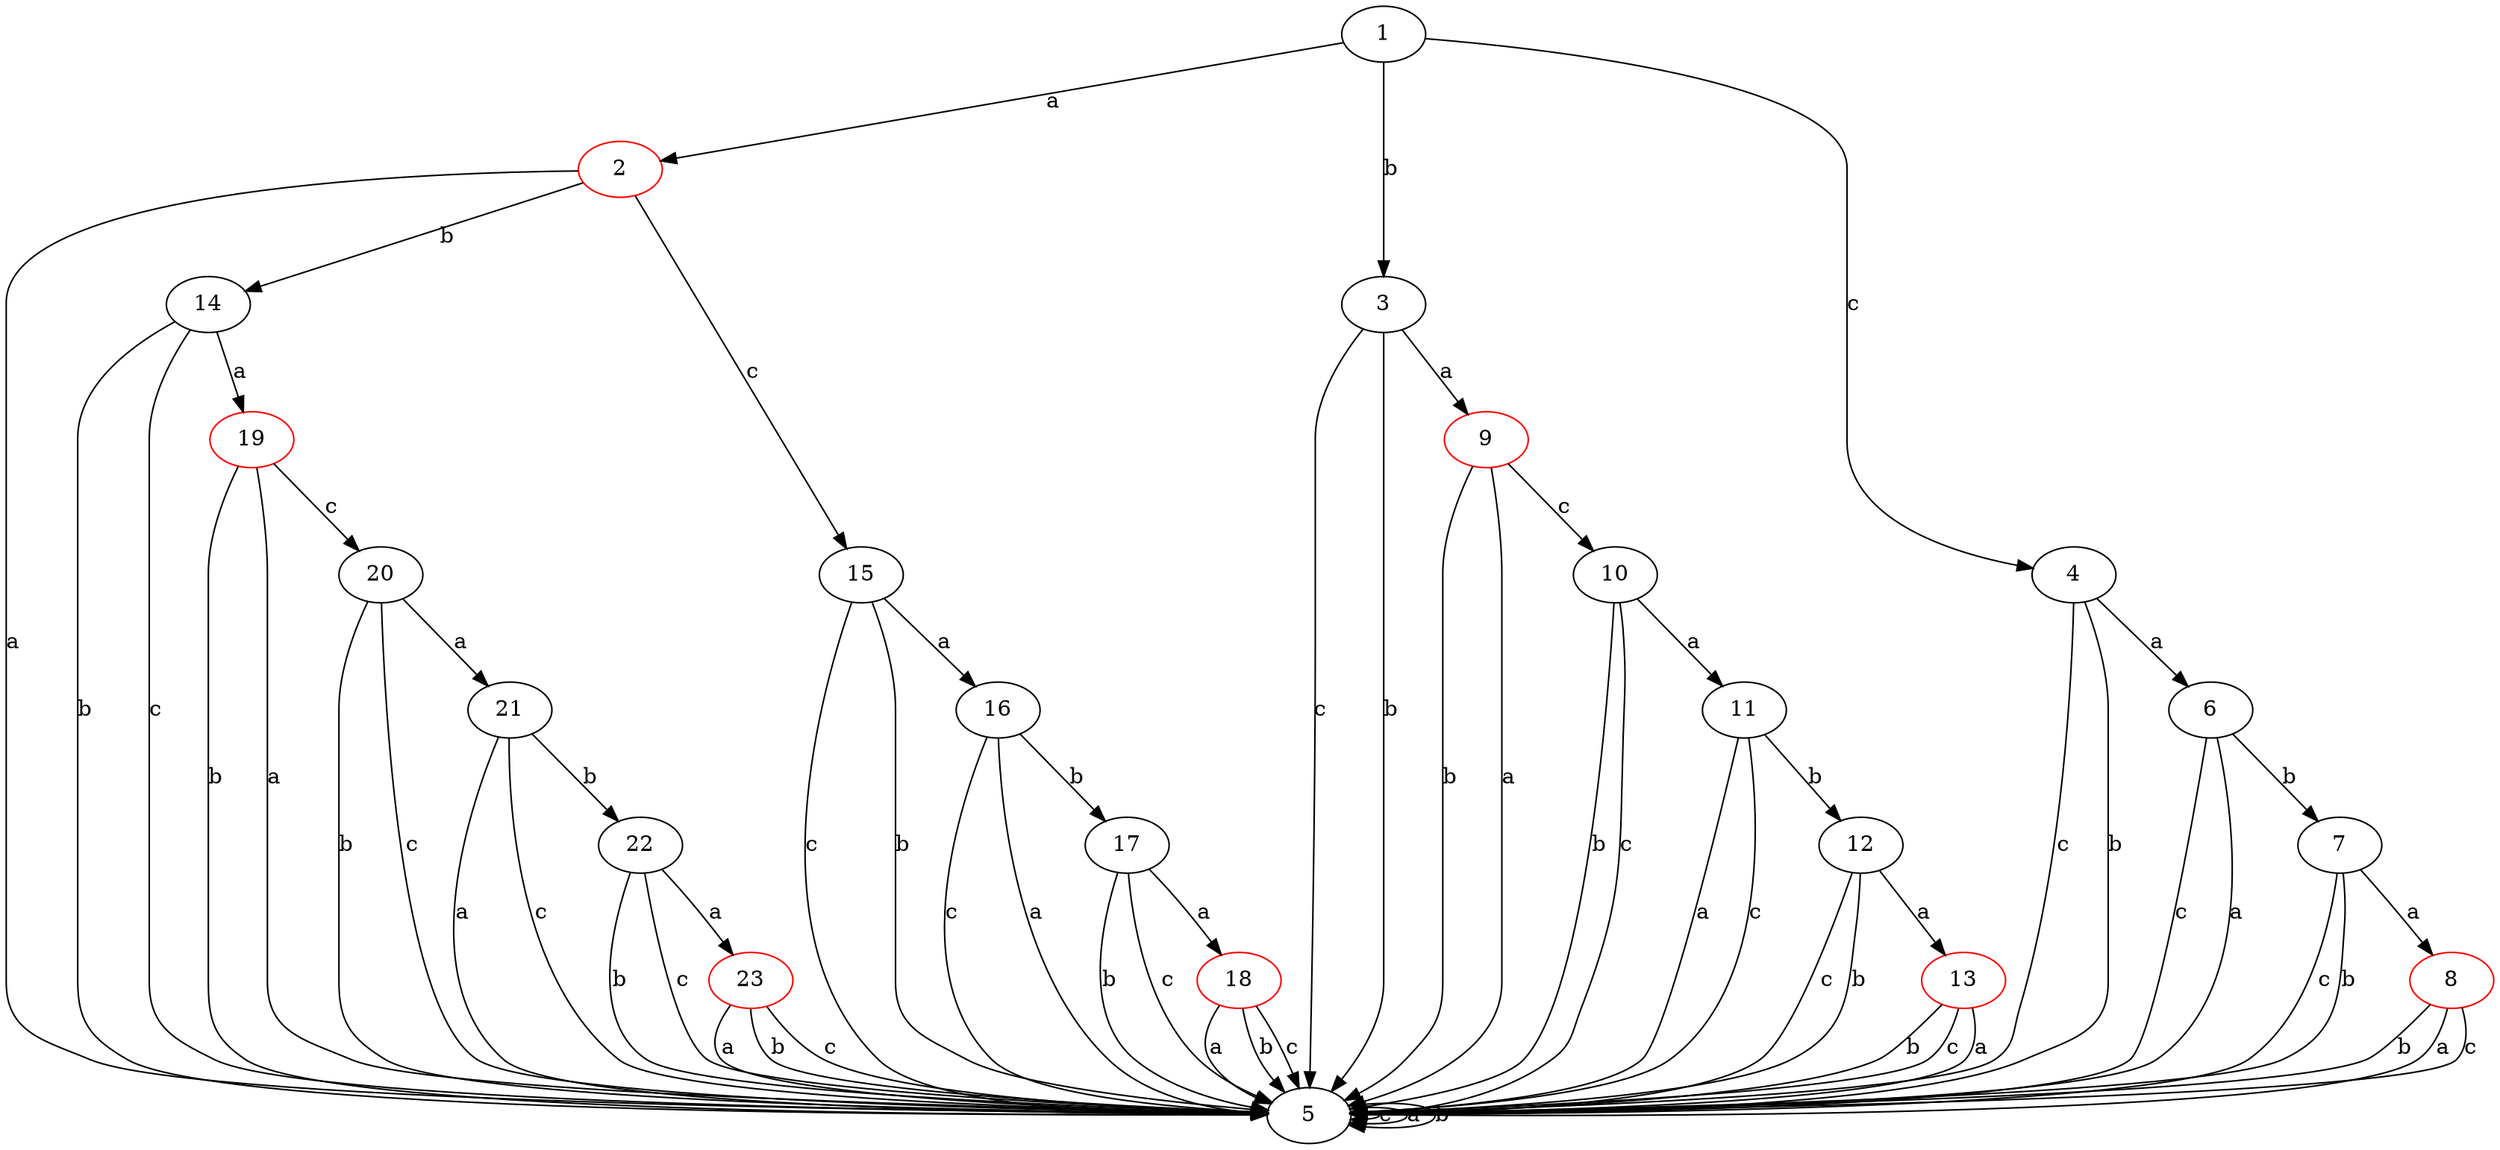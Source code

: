 digraph {
1 -> 2 [label="a"]
1 -> 3 [label="b"]
1 -> 4 [label="c"]
4 -> 5 [label="c"]
4 -> 5 [label="b"]
4 -> 6 [label="a"]
6 -> 5 [label="c"]
6 -> 5 [label="a"]
6 -> 7 [label="b"]
7 -> 5 [label="c"]
7 -> 8 [label="a"]
7 -> 5 [label="b"]
8 -> 5 [label="b"]
8 -> 5 [label="a"]
8 -> 5 [label="c"]
8 [color="red"]
5 -> 5 [label="c"]
5 -> 5 [label="a"]
5 -> 5 [label="b"]
3 -> 9 [label="a"]
3 -> 5 [label="c"]
3 -> 5 [label="b"]
9 -> 5 [label="b"]
9 -> 10 [label="c"]
9 -> 5 [label="a"]
9 [color="red"]
10 -> 5 [label="b"]
10 -> 11 [label="a"]
10 -> 5 [label="c"]
11 -> 5 [label="a"]
11 -> 5 [label="c"]
11 -> 12 [label="b"]
12 -> 5 [label="c"]
12 -> 13 [label="a"]
12 -> 5 [label="b"]
13 -> 5 [label="b"]
13 -> 5 [label="c"]
13 -> 5 [label="a"]
13 [color="red"]
2 -> 14 [label="b"]
2 -> 15 [label="c"]
2 -> 5 [label="a"]
2 [color="red"]
15 -> 16 [label="a"]
15 -> 5 [label="c"]
15 -> 5 [label="b"]
16 -> 5 [label="c"]
16 -> 17 [label="b"]
16 -> 5 [label="a"]
17 -> 5 [label="b"]
17 -> 18 [label="a"]
17 -> 5 [label="c"]
18 -> 5 [label="a"]
18 -> 5 [label="b"]
18 -> 5 [label="c"]
18 [color="red"]
14 -> 19 [label="a"]
14 -> 5 [label="b"]
14 -> 5 [label="c"]
19 -> 20 [label="c"]
19 -> 5 [label="b"]
19 -> 5 [label="a"]
19 [color="red"]
20 -> 21 [label="a"]
20 -> 5 [label="b"]
20 -> 5 [label="c"]
21 -> 22 [label="b"]
21 -> 5 [label="a"]
21 -> 5 [label="c"]
22 -> 23 [label="a"]
22 -> 5 [label="b"]
22 -> 5 [label="c"]
23 -> 5 [label="a"]
23 -> 5 [label="b"]
23 -> 5 [label="c"]
23 [color="red"]
}

